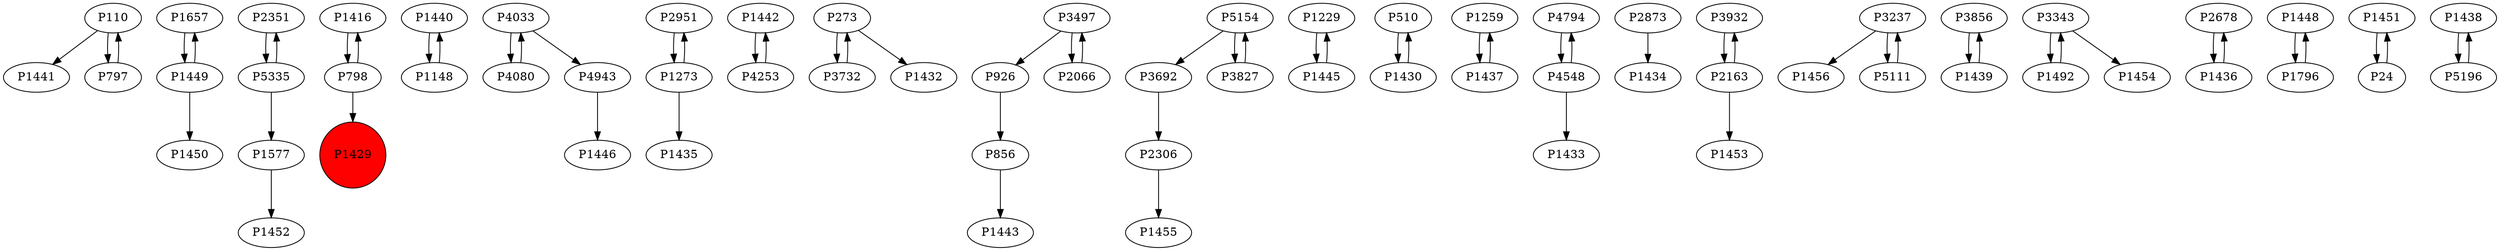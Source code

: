 digraph {
	P110 -> P1441
	P1657 -> P1449
	P2351 -> P5335
	P1416 -> P798
	P1440 -> P1148
	P4943 -> P1446
	P2951 -> P1273
	P1442 -> P4253
	P273 -> P3732
	P3497 -> P926
	P797 -> P110
	P5154 -> P3692
	P1229 -> P1445
	P510 -> P1430
	P1273 -> P2951
	P1259 -> P1437
	P1449 -> P1657
	P4794 -> P4548
	P2873 -> P1434
	P3932 -> P2163
	P3237 -> P1456
	P1445 -> P1229
	P3856 -> P1439
	P5335 -> P1577
	P798 -> P1416
	P4080 -> P4033
	P3343 -> P1492
	P3692 -> P2306
	P4033 -> P4943
	P2678 -> P1436
	P1437 -> P1259
	P1273 -> P1435
	P1448 -> P1796
	P5111 -> P3237
	P2306 -> P1455
	P4548 -> P1433
	P3237 -> P5111
	P926 -> P856
	P273 -> P1432
	P1451 -> P24
	P2163 -> P1453
	P3497 -> P2066
	P4548 -> P4794
	P5335 -> P2351
	P4253 -> P1442
	P1796 -> P1448
	P3343 -> P1454
	P5154 -> P3827
	P1449 -> P1450
	P1148 -> P1440
	P1438 -> P5196
	P110 -> P797
	P1436 -> P2678
	P3732 -> P273
	P3827 -> P5154
	P2163 -> P3932
	P1492 -> P3343
	P5196 -> P1438
	P1439 -> P3856
	P1430 -> P510
	P798 -> P1429
	P1577 -> P1452
	P2066 -> P3497
	P4033 -> P4080
	P24 -> P1451
	P856 -> P1443
	P1429 [shape=circle]
	P1429 [style=filled]
	P1429 [fillcolor=red]
}